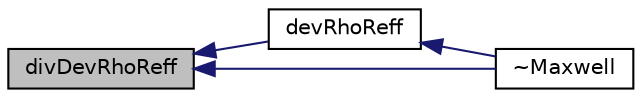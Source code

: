 digraph "divDevRhoReff"
{
  bgcolor="transparent";
  edge [fontname="Helvetica",fontsize="10",labelfontname="Helvetica",labelfontsize="10"];
  node [fontname="Helvetica",fontsize="10",shape=record];
  rankdir="LR";
  Node975 [label="divDevRhoReff",height=0.2,width=0.4,color="black", fillcolor="grey75", style="filled", fontcolor="black"];
  Node975 -> Node976 [dir="back",color="midnightblue",fontsize="10",style="solid",fontname="Helvetica"];
  Node976 [label="devRhoReff",height=0.2,width=0.4,color="black",URL="$a32197.html#a5059c0020041f28c11b5c1fc8d302d1c",tooltip="Return the effective stress tensor. "];
  Node976 -> Node977 [dir="back",color="midnightblue",fontsize="10",style="solid",fontname="Helvetica"];
  Node977 [label="~Maxwell",height=0.2,width=0.4,color="black",URL="$a32197.html#ad2ea0423a55e7fbf839d7d16d668960c",tooltip="Destructor. "];
  Node975 -> Node977 [dir="back",color="midnightblue",fontsize="10",style="solid",fontname="Helvetica"];
}
